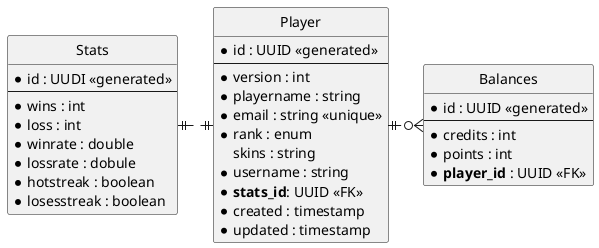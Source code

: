 @startuml ER Diagramm

' hide the spot
hide circle

' evtl. Prbleme mit Kraehenfuessen vermeiden
skinparam linetype ortho

entity "Stats" {
  * id : UUDI <<generated>>
  --
  * wins : int
  * loss : int
  * winrate : double
  * lossrate : dobule
  * hotstreak : boolean
  * losesstreak : boolean
}

entity "Player" {
  * id : UUID <<generated>>
  --
  * version : int
  * playername : string
  * email : string <<unique>>
  * rank : enum
    skins : string
  * username : string
  * **stats_id**: UUID <<FK>>
  * created : timestamp
  * updated : timestamp
  }

entity "Balances" {
  * id : UUID <<generated>>
  --
  * credits : int
  * points : int
  * **player_id** : UUID <<FK>>
  }
Player ||.left.|| Stats
Player ||.right.o{ Balances
@enduml
